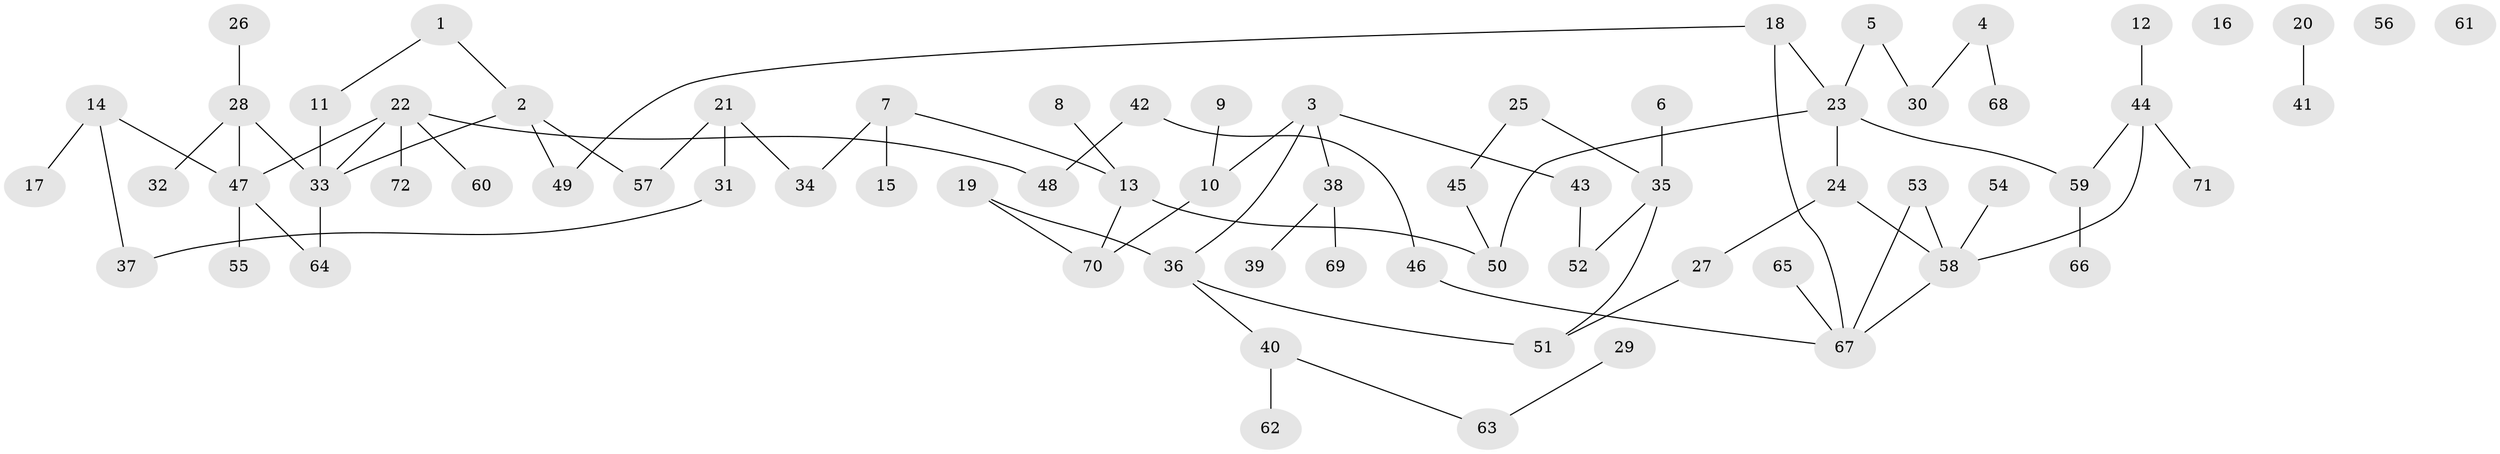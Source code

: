 // Generated by graph-tools (version 1.1) at 2025/40/03/09/25 04:40:49]
// undirected, 72 vertices, 80 edges
graph export_dot {
graph [start="1"]
  node [color=gray90,style=filled];
  1;
  2;
  3;
  4;
  5;
  6;
  7;
  8;
  9;
  10;
  11;
  12;
  13;
  14;
  15;
  16;
  17;
  18;
  19;
  20;
  21;
  22;
  23;
  24;
  25;
  26;
  27;
  28;
  29;
  30;
  31;
  32;
  33;
  34;
  35;
  36;
  37;
  38;
  39;
  40;
  41;
  42;
  43;
  44;
  45;
  46;
  47;
  48;
  49;
  50;
  51;
  52;
  53;
  54;
  55;
  56;
  57;
  58;
  59;
  60;
  61;
  62;
  63;
  64;
  65;
  66;
  67;
  68;
  69;
  70;
  71;
  72;
  1 -- 2;
  1 -- 11;
  2 -- 33;
  2 -- 49;
  2 -- 57;
  3 -- 10;
  3 -- 36;
  3 -- 38;
  3 -- 43;
  4 -- 30;
  4 -- 68;
  5 -- 23;
  5 -- 30;
  6 -- 35;
  7 -- 13;
  7 -- 15;
  7 -- 34;
  8 -- 13;
  9 -- 10;
  10 -- 70;
  11 -- 33;
  12 -- 44;
  13 -- 50;
  13 -- 70;
  14 -- 17;
  14 -- 37;
  14 -- 47;
  18 -- 23;
  18 -- 49;
  18 -- 67;
  19 -- 36;
  19 -- 70;
  20 -- 41;
  21 -- 31;
  21 -- 34;
  21 -- 57;
  22 -- 33;
  22 -- 47;
  22 -- 48;
  22 -- 60;
  22 -- 72;
  23 -- 24;
  23 -- 50;
  23 -- 59;
  24 -- 27;
  24 -- 58;
  25 -- 35;
  25 -- 45;
  26 -- 28;
  27 -- 51;
  28 -- 32;
  28 -- 33;
  28 -- 47;
  29 -- 63;
  31 -- 37;
  33 -- 64;
  35 -- 51;
  35 -- 52;
  36 -- 40;
  36 -- 51;
  38 -- 39;
  38 -- 69;
  40 -- 62;
  40 -- 63;
  42 -- 46;
  42 -- 48;
  43 -- 52;
  44 -- 58;
  44 -- 59;
  44 -- 71;
  45 -- 50;
  46 -- 67;
  47 -- 55;
  47 -- 64;
  53 -- 58;
  53 -- 67;
  54 -- 58;
  58 -- 67;
  59 -- 66;
  65 -- 67;
}
